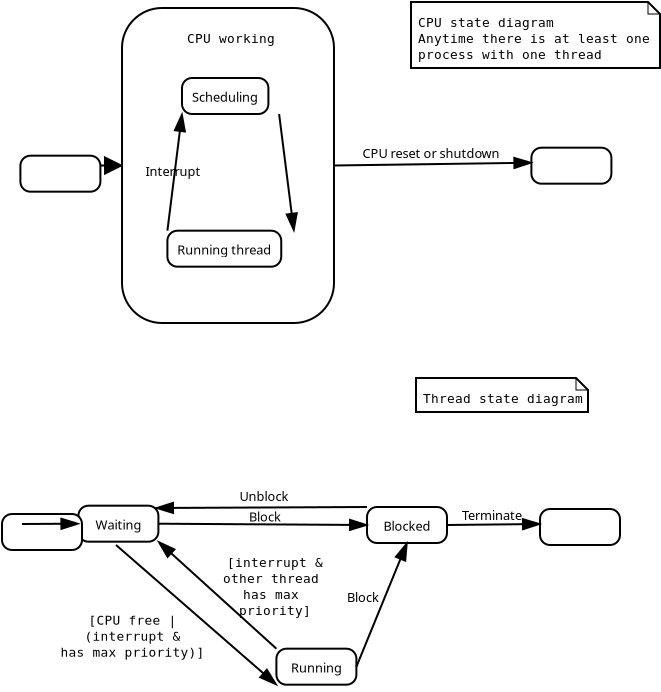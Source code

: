 <?xml version="1.0" encoding="UTF-8"?>
<dia:diagram xmlns:dia="http://www.lysator.liu.se/~alla/dia/"><dia:layer name="Background" visible="true"><dia:object type="Standard - Box" version="0" id="O0"><dia:attribute name="obj_pos"><dia:point val="10.4,1.2"/></dia:attribute><dia:attribute name="obj_bb"><dia:rectangle val="10.35,1.15;21.05,17"/></dia:attribute><dia:attribute name="elem_corner"><dia:point val="10.4,1.2"/></dia:attribute><dia:attribute name="elem_width"><dia:real val="10.6"/></dia:attribute><dia:attribute name="elem_height"><dia:real val="15.75"/></dia:attribute><dia:attribute name="show_background"><dia:boolean val="true"/></dia:attribute><dia:attribute name="corner_radius"><dia:real val="2"/></dia:attribute></dia:object><dia:object type="Standard - Line" version="0" id="O1"><dia:attribute name="obj_pos"><dia:point val="6.32,9.085"/></dia:attribute><dia:attribute name="obj_bb"><dia:rectangle val="6.27,8.275;10.452,9.875"/></dia:attribute><dia:attribute name="conn_endpoints"><dia:point val="6.32,9.085"/><dia:point val="10.4,9.075"/></dia:attribute><dia:attribute name="numcp"><dia:int val="1"/></dia:attribute><dia:attribute name="end_arrow"><dia:enum val="3"/></dia:attribute><dia:attribute name="end_arrow_length"><dia:real val="0.8"/></dia:attribute><dia:attribute name="end_arrow_width"><dia:real val="0.8"/></dia:attribute><dia:connections><dia:connection handle="0" to="O3" connection="4"/><dia:connection handle="1" to="O0" connection="3"/></dia:connections></dia:object><dia:object type="UML - State" version="0" id="O2"><dia:attribute name="obj_pos"><dia:point val="13.4,4.7"/></dia:attribute><dia:attribute name="obj_bb"><dia:rectangle val="13.4,4.7;18.255,6.5"/></dia:attribute><dia:attribute name="elem_corner"><dia:point val="13.4,4.7"/></dia:attribute><dia:attribute name="elem_width"><dia:real val="4.854"/></dia:attribute><dia:attribute name="elem_height"><dia:real val="1.8"/></dia:attribute><dia:attribute name="state_type"><dia:enum val="0"/></dia:attribute><dia:attribute name="text"><dia:composite type="text"><dia:attribute name="string"><dia:string>#Scheduling#</dia:string></dia:attribute><dia:attribute name="font"><dia:font name="Helvetica"/></dia:attribute><dia:attribute name="height"><dia:real val="0.8"/></dia:attribute><dia:attribute name="pos"><dia:point val="15.827,5.84"/></dia:attribute><dia:attribute name="color"><dia:color val="#000000"/></dia:attribute><dia:attribute name="alignment"><dia:enum val="1"/></dia:attribute></dia:composite></dia:attribute></dia:object><dia:object type="UML - State" version="0" id="O3"><dia:attribute name="obj_pos"><dia:point val="5.32,8.585"/></dia:attribute><dia:attribute name="obj_bb"><dia:rectangle val="5.32,8.585;6.32,9.585"/></dia:attribute><dia:attribute name="elem_corner"><dia:point val="5.32,8.585"/></dia:attribute><dia:attribute name="elem_width"><dia:real val="1"/></dia:attribute><dia:attribute name="elem_height"><dia:real val="1"/></dia:attribute><dia:attribute name="state_type"><dia:enum val="1"/></dia:attribute><dia:attribute name="text"><dia:composite type="text"><dia:attribute name="string"><dia:string>##</dia:string></dia:attribute><dia:attribute name="font"><dia:font name="Helvetica"/></dia:attribute><dia:attribute name="height"><dia:real val="0.8"/></dia:attribute><dia:attribute name="pos"><dia:point val="6.62,11.675"/></dia:attribute><dia:attribute name="color"><dia:color val="#000000"/></dia:attribute><dia:attribute name="alignment"><dia:enum val="1"/></dia:attribute></dia:composite></dia:attribute></dia:object><dia:object type="UML - State" version="0" id="O4"><dia:attribute name="obj_pos"><dia:point val="30.87,8.185"/></dia:attribute><dia:attribute name="obj_bb"><dia:rectangle val="30.87,8.185;32.37,9.685"/></dia:attribute><dia:attribute name="elem_corner"><dia:point val="30.87,8.185"/></dia:attribute><dia:attribute name="elem_width"><dia:real val="1.5"/></dia:attribute><dia:attribute name="elem_height"><dia:real val="1.5"/></dia:attribute><dia:attribute name="state_type"><dia:enum val="2"/></dia:attribute><dia:attribute name="text"><dia:composite type="text"><dia:attribute name="string"><dia:string>##</dia:string></dia:attribute><dia:attribute name="font"><dia:font name="Helvetica"/></dia:attribute><dia:attribute name="height"><dia:real val="0.8"/></dia:attribute><dia:attribute name="pos"><dia:point val="32.87,9.325"/></dia:attribute><dia:attribute name="color"><dia:color val="#000000"/></dia:attribute><dia:attribute name="alignment"><dia:enum val="1"/></dia:attribute></dia:composite></dia:attribute></dia:object><dia:object type="UML - State" version="0" id="O5"><dia:attribute name="obj_pos"><dia:point val="12.67,12.335"/></dia:attribute><dia:attribute name="obj_bb"><dia:rectangle val="12.67,12.335;18.994,14.135"/></dia:attribute><dia:attribute name="elem_corner"><dia:point val="12.67,12.335"/></dia:attribute><dia:attribute name="elem_width"><dia:real val="6.324"/></dia:attribute><dia:attribute name="elem_height"><dia:real val="1.8"/></dia:attribute><dia:attribute name="state_type"><dia:enum val="0"/></dia:attribute><dia:attribute name="text"><dia:composite type="text"><dia:attribute name="string"><dia:string>#Running thread#</dia:string></dia:attribute><dia:attribute name="font"><dia:font name="Helvetica"/></dia:attribute><dia:attribute name="height"><dia:real val="0.8"/></dia:attribute><dia:attribute name="pos"><dia:point val="15.832,13.475"/></dia:attribute><dia:attribute name="color"><dia:color val="#000000"/></dia:attribute><dia:attribute name="alignment"><dia:enum val="1"/></dia:attribute></dia:composite></dia:attribute></dia:object><dia:object type="Standard - Text" version="0" id="O6"><dia:attribute name="obj_pos"><dia:point val="15.85,2.95"/></dia:attribute><dia:attribute name="obj_bb"><dia:rectangle val="13.14,2.352;18.561,3.152"/></dia:attribute><dia:attribute name="text"><dia:composite type="text"><dia:attribute name="string"><dia:string>#CPU working#</dia:string></dia:attribute><dia:attribute name="font"><dia:font name="Courier"/></dia:attribute><dia:attribute name="height"><dia:real val="0.8"/></dia:attribute><dia:attribute name="pos"><dia:point val="15.85,2.95"/></dia:attribute><dia:attribute name="color"><dia:color val="#000000"/></dia:attribute><dia:attribute name="alignment"><dia:enum val="1"/></dia:attribute></dia:composite></dia:attribute></dia:object><dia:object type="UML - Message" version="0" id="O7"><dia:attribute name="obj_pos"><dia:point val="18.255,6.5"/></dia:attribute><dia:attribute name="obj_bb"><dia:rectangle val="18.199,6.444;19.397,12.435"/></dia:attribute><dia:attribute name="conn_endpoints"><dia:point val="18.255,6.5"/><dia:point val="18.994,12.335"/></dia:attribute><dia:attribute name="text"><dia:string>##</dia:string></dia:attribute><dia:attribute name="type"><dia:enum val="0"/></dia:attribute><dia:attribute name="text_pos"><dia:point val="18.6,9.35"/></dia:attribute><dia:connections><dia:connection handle="0" to="O2" connection="7"/><dia:connection handle="1" to="O5" connection="2"/></dia:connections></dia:object><dia:object type="UML - Message" version="0" id="O8"><dia:attribute name="obj_pos"><dia:point val="12.67,12.335"/></dia:attribute><dia:attribute name="obj_bb"><dia:rectangle val="11.494,6.401;14.406,12.391"/></dia:attribute><dia:attribute name="conn_endpoints"><dia:point val="12.67,12.335"/><dia:point val="13.4,6.5"/></dia:attribute><dia:attribute name="text"><dia:string>#Interrupt#</dia:string></dia:attribute><dia:attribute name="type"><dia:enum val="0"/></dia:attribute><dia:attribute name="text_pos"><dia:point val="12.95,9.6"/></dia:attribute><dia:connections><dia:connection handle="0" to="O5" connection="0"/><dia:connection handle="1" to="O2" connection="5"/></dia:connections></dia:object><dia:object type="UML - State" version="0" id="O9"><dia:attribute name="obj_pos"><dia:point val="8.22,26.085"/></dia:attribute><dia:attribute name="obj_bb"><dia:rectangle val="8.22,26.085;12.22,27.885"/></dia:attribute><dia:attribute name="elem_corner"><dia:point val="8.22,26.085"/></dia:attribute><dia:attribute name="elem_width"><dia:real val="4"/></dia:attribute><dia:attribute name="elem_height"><dia:real val="1.8"/></dia:attribute><dia:attribute name="state_type"><dia:enum val="0"/></dia:attribute><dia:attribute name="text"><dia:composite type="text"><dia:attribute name="string"><dia:string>#Waiting#</dia:string></dia:attribute><dia:attribute name="font"><dia:font name="Helvetica"/></dia:attribute><dia:attribute name="height"><dia:real val="0.8"/></dia:attribute><dia:attribute name="pos"><dia:point val="10.22,27.225"/></dia:attribute><dia:attribute name="color"><dia:color val="#000000"/></dia:attribute><dia:attribute name="alignment"><dia:enum val="1"/></dia:attribute></dia:composite></dia:attribute></dia:object><dia:object type="UML - Note" version="0" id="O10"><dia:attribute name="obj_pos"><dia:point val="24.85,0.9"/></dia:attribute><dia:attribute name="obj_bb"><dia:rectangle val="24.8,0.85;40.584,4.25"/></dia:attribute><dia:attribute name="elem_corner"><dia:point val="24.85,0.9"/></dia:attribute><dia:attribute name="elem_width"><dia:real val="15.684"/></dia:attribute><dia:attribute name="elem_height"><dia:real val="3.3"/></dia:attribute><dia:attribute name="text"><dia:composite type="text"><dia:attribute name="string"><dia:string>#CPU state diagram
Anytime there is at least one 
process with one thread#</dia:string></dia:attribute><dia:attribute name="font"><dia:font name="Courier"/></dia:attribute><dia:attribute name="height"><dia:real val="0.8"/></dia:attribute><dia:attribute name="pos"><dia:point val="25.2,2.148"/></dia:attribute><dia:attribute name="color"><dia:color val="#000000"/></dia:attribute><dia:attribute name="alignment"><dia:enum val="0"/></dia:attribute></dia:composite></dia:attribute></dia:object><dia:object type="UML - Note" version="0" id="O11"><dia:attribute name="obj_pos"><dia:point val="25.1,19.7"/></dia:attribute><dia:attribute name="obj_bb"><dia:rectangle val="25.05,19.65;35.906,21.45"/></dia:attribute><dia:attribute name="elem_corner"><dia:point val="25.1,19.7"/></dia:attribute><dia:attribute name="elem_width"><dia:real val="10.756"/></dia:attribute><dia:attribute name="elem_height"><dia:real val="1.7"/></dia:attribute><dia:attribute name="text"><dia:composite type="text"><dia:attribute name="string"><dia:string>#Thread state diagram#</dia:string></dia:attribute><dia:attribute name="font"><dia:font name="Courier"/></dia:attribute><dia:attribute name="height"><dia:real val="0.8"/></dia:attribute><dia:attribute name="pos"><dia:point val="25.45,20.948"/></dia:attribute><dia:attribute name="color"><dia:color val="#000000"/></dia:attribute><dia:attribute name="alignment"><dia:enum val="0"/></dia:attribute></dia:composite></dia:attribute></dia:object><dia:object type="UML - State" version="0" id="O12"><dia:attribute name="obj_pos"><dia:point val="18.12,33.235"/></dia:attribute><dia:attribute name="obj_bb"><dia:rectangle val="18.12,33.235;22.12,35.035"/></dia:attribute><dia:attribute name="elem_corner"><dia:point val="18.12,33.235"/></dia:attribute><dia:attribute name="elem_width"><dia:real val="4"/></dia:attribute><dia:attribute name="elem_height"><dia:real val="1.8"/></dia:attribute><dia:attribute name="state_type"><dia:enum val="0"/></dia:attribute><dia:attribute name="text"><dia:composite type="text"><dia:attribute name="string"><dia:string>#Running#</dia:string></dia:attribute><dia:attribute name="font"><dia:font name="Helvetica"/></dia:attribute><dia:attribute name="height"><dia:real val="0.8"/></dia:attribute><dia:attribute name="pos"><dia:point val="20.12,34.375"/></dia:attribute><dia:attribute name="color"><dia:color val="#000000"/></dia:attribute><dia:attribute name="alignment"><dia:enum val="1"/></dia:attribute></dia:composite></dia:attribute></dia:object><dia:object type="UML - Message" version="0" id="O13"><dia:attribute name="obj_pos"><dia:point val="21,9.075"/></dia:attribute><dia:attribute name="obj_bb"><dia:rectangle val="20.949,8.06;30.926,9.336"/></dia:attribute><dia:attribute name="conn_endpoints"><dia:point val="21,9.075"/><dia:point val="30.87,8.935"/></dia:attribute><dia:attribute name="text"><dia:string>#CPU reset or shutdown#</dia:string></dia:attribute><dia:attribute name="type"><dia:enum val="0"/></dia:attribute><dia:attribute name="text_pos"><dia:point val="25.85,8.7"/></dia:attribute><dia:connections><dia:connection handle="0" to="O0" connection="4"/><dia:connection handle="1" to="O4" connection="3"/></dia:connections></dia:object><dia:object type="UML - State" version="0" id="O14"><dia:attribute name="obj_pos"><dia:point val="22.65,26.15"/></dia:attribute><dia:attribute name="obj_bb"><dia:rectangle val="22.65,26.15;26.65,27.95"/></dia:attribute><dia:attribute name="elem_corner"><dia:point val="22.65,26.15"/></dia:attribute><dia:attribute name="elem_width"><dia:real val="4"/></dia:attribute><dia:attribute name="elem_height"><dia:real val="1.8"/></dia:attribute><dia:attribute name="state_type"><dia:enum val="0"/></dia:attribute><dia:attribute name="text"><dia:composite type="text"><dia:attribute name="string"><dia:string>#Blocked#</dia:string></dia:attribute><dia:attribute name="font"><dia:font name="Helvetica"/></dia:attribute><dia:attribute name="height"><dia:real val="0.8"/></dia:attribute><dia:attribute name="pos"><dia:point val="24.65,27.29"/></dia:attribute><dia:attribute name="color"><dia:color val="#000000"/></dia:attribute><dia:attribute name="alignment"><dia:enum val="1"/></dia:attribute></dia:composite></dia:attribute></dia:object><dia:object type="UML - State" version="0" id="O15"><dia:attribute name="obj_pos"><dia:point val="31.3,26.25"/></dia:attribute><dia:attribute name="obj_bb"><dia:rectangle val="31.3,26.25;32.8,27.75"/></dia:attribute><dia:attribute name="elem_corner"><dia:point val="31.3,26.25"/></dia:attribute><dia:attribute name="elem_width"><dia:real val="1.5"/></dia:attribute><dia:attribute name="elem_height"><dia:real val="1.5"/></dia:attribute><dia:attribute name="state_type"><dia:enum val="2"/></dia:attribute><dia:attribute name="text"><dia:composite type="text"><dia:attribute name="string"><dia:string>##</dia:string></dia:attribute><dia:attribute name="font"><dia:font name="Helvetica"/></dia:attribute><dia:attribute name="height"><dia:real val="0.8"/></dia:attribute><dia:attribute name="pos"><dia:point val="33.3,27.39"/></dia:attribute><dia:attribute name="color"><dia:color val="#000000"/></dia:attribute><dia:attribute name="alignment"><dia:enum val="1"/></dia:attribute></dia:composite></dia:attribute></dia:object><dia:object type="UML - State" version="0" id="O16"><dia:attribute name="obj_pos"><dia:point val="4.4,26.5"/></dia:attribute><dia:attribute name="obj_bb"><dia:rectangle val="4.4,26.5;5.4,27.5"/></dia:attribute><dia:attribute name="elem_corner"><dia:point val="4.4,26.5"/></dia:attribute><dia:attribute name="elem_width"><dia:real val="1"/></dia:attribute><dia:attribute name="elem_height"><dia:real val="1"/></dia:attribute><dia:attribute name="state_type"><dia:enum val="1"/></dia:attribute><dia:attribute name="text"><dia:composite type="text"><dia:attribute name="string"><dia:string>##</dia:string></dia:attribute><dia:attribute name="font"><dia:font name="Helvetica"/></dia:attribute><dia:attribute name="height"><dia:real val="0.8"/></dia:attribute><dia:attribute name="pos"><dia:point val="6.4,27.64"/></dia:attribute><dia:attribute name="color"><dia:color val="#000000"/></dia:attribute><dia:attribute name="alignment"><dia:enum val="1"/></dia:attribute></dia:composite></dia:attribute></dia:object><dia:object type="UML - Message" version="0" id="O17"><dia:attribute name="obj_pos"><dia:point val="5.4,27"/></dia:attribute><dia:attribute name="obj_bb"><dia:rectangle val="5.35,26.352;8.272,27.385"/></dia:attribute><dia:attribute name="conn_endpoints"><dia:point val="5.4,27"/><dia:point val="8.22,26.985"/></dia:attribute><dia:attribute name="text"><dia:string>##</dia:string></dia:attribute><dia:attribute name="type"><dia:enum val="0"/></dia:attribute><dia:attribute name="text_pos"><dia:point val="6.66,26.992"/></dia:attribute><dia:connections><dia:connection handle="0" to="O16" connection="4"/><dia:connection handle="1" to="O9" connection="3"/></dia:connections></dia:object><dia:object type="UML - Message" version="0" id="O18"><dia:attribute name="obj_pos"><dia:point val="26.65,27.05"/></dia:attribute><dia:attribute name="obj_bb"><dia:rectangle val="26.6,26.16;31.354,27.401"/></dia:attribute><dia:attribute name="conn_endpoints"><dia:point val="26.65,27.05"/><dia:point val="31.3,27"/></dia:attribute><dia:attribute name="text"><dia:string>#Terminate#</dia:string></dia:attribute><dia:attribute name="type"><dia:enum val="0"/></dia:attribute><dia:attribute name="text_pos"><dia:point val="28.9,26.8"/></dia:attribute><dia:connections><dia:connection handle="0" to="O14" connection="4"/><dia:connection handle="1" to="O15" connection="3"/></dia:connections></dia:object><dia:object type="UML - Message" version="0" id="O19"><dia:attribute name="obj_pos"><dia:point val="22.12,34.135"/></dia:attribute><dia:attribute name="obj_bb"><dia:rectangle val="21.491,27.752;25.039,34.2"/></dia:attribute><dia:attribute name="conn_endpoints"><dia:point val="22.12,34.135"/><dia:point val="24.65,27.95"/></dia:attribute><dia:attribute name="text"><dia:string>#Block#</dia:string></dia:attribute><dia:attribute name="type"><dia:enum val="0"/></dia:attribute><dia:attribute name="text_pos"><dia:point val="22.45,30.9"/></dia:attribute><dia:connections><dia:connection handle="0" to="O12" connection="4"/><dia:connection handle="1" to="O14" connection="6"/></dia:connections></dia:object><dia:object type="UML - Message" version="0" id="O20"><dia:attribute name="obj_pos"><dia:point val="10.1,28.05"/></dia:attribute><dia:attribute name="obj_bb"><dia:rectangle val="10.03,27.98;18.421,35.37"/></dia:attribute><dia:attribute name="conn_endpoints"><dia:point val="10.1,28.05"/><dia:point val="18.12,35.035"/></dia:attribute><dia:attribute name="text"><dia:string>##</dia:string></dia:attribute><dia:attribute name="type"><dia:enum val="0"/></dia:attribute><dia:attribute name="text_pos"><dia:point val="14.1,31.55"/></dia:attribute><dia:connections><dia:connection handle="1" to="O12" connection="5"/></dia:connections></dia:object><dia:object type="UML - Message" version="0" id="O21"><dia:attribute name="obj_pos"><dia:point val="22.65,26.15"/></dia:attribute><dia:attribute name="obj_bb"><dia:rectangle val="12.048,25.21;22.7,26.6"/></dia:attribute><dia:attribute name="conn_endpoints"><dia:point val="22.65,26.15"/><dia:point val="12.1,26.2"/></dia:attribute><dia:attribute name="text"><dia:string>#Unblock#</dia:string></dia:attribute><dia:attribute name="type"><dia:enum val="0"/></dia:attribute><dia:attribute name="text_pos"><dia:point val="17.5,25.85"/></dia:attribute><dia:connections><dia:connection handle="0" to="O14" connection="0"/></dia:connections></dia:object><dia:object type="UML - Message" version="0" id="O22"><dia:attribute name="obj_pos"><dia:point val="12.22,26.985"/></dia:attribute><dia:attribute name="obj_bb"><dia:rectangle val="12.17,26.23;22.703,27.45"/></dia:attribute><dia:attribute name="conn_endpoints"><dia:point val="12.22,26.985"/><dia:point val="22.65,27.05"/></dia:attribute><dia:attribute name="text"><dia:string>#Block#</dia:string></dia:attribute><dia:attribute name="type"><dia:enum val="0"/></dia:attribute><dia:attribute name="text_pos"><dia:point val="17.55,26.869"/></dia:attribute><dia:connections><dia:connection handle="0" to="O9" connection="4"/><dia:connection handle="1" to="O14" connection="3"/></dia:connections></dia:object><dia:object type="UML - Message" version="0" id="O23"><dia:attribute name="obj_pos"><dia:point val="18.12,33.235"/></dia:attribute><dia:attribute name="obj_bb"><dia:rectangle val="11.914,27.555;18.191,33.306"/></dia:attribute><dia:attribute name="conn_endpoints"><dia:point val="18.12,33.235"/><dia:point val="12.22,27.885"/></dia:attribute><dia:attribute name="text"><dia:string>##</dia:string></dia:attribute><dia:attribute name="type"><dia:enum val="0"/></dia:attribute><dia:attribute name="text_pos"><dia:point val="15.17,30.56"/></dia:attribute><dia:connections><dia:connection handle="0" to="O12" connection="0"/><dia:connection handle="1" to="O9" connection="7"/></dia:connections></dia:object><dia:object type="Standard - Text" version="0" id="O24"><dia:attribute name="obj_pos"><dia:point val="26.35,31.35"/></dia:attribute><dia:attribute name="obj_bb"><dia:rectangle val="26.35,30.752;26.35,31.552"/></dia:attribute><dia:attribute name="text"><dia:composite type="text"><dia:attribute name="string"><dia:string>##</dia:string></dia:attribute><dia:attribute name="font"><dia:font name="Courier"/></dia:attribute><dia:attribute name="height"><dia:real val="0.8"/></dia:attribute><dia:attribute name="pos"><dia:point val="26.35,31.35"/></dia:attribute><dia:attribute name="color"><dia:color val="#000000"/></dia:attribute><dia:attribute name="alignment"><dia:enum val="1"/></dia:attribute></dia:composite></dia:attribute></dia:object><dia:object type="Standard - Text" version="0" id="O25"><dia:attribute name="obj_pos"><dia:point val="18.05,29.15"/></dia:attribute><dia:attribute name="obj_bb"><dia:rectangle val="14.847,28.552;21.253,31.752"/></dia:attribute><dia:attribute name="text"><dia:composite type="text"><dia:attribute name="string"><dia:string>#[interrupt &amp;
other thread 
has max 
priority]#</dia:string></dia:attribute><dia:attribute name="font"><dia:font name="Courier"/></dia:attribute><dia:attribute name="height"><dia:real val="0.8"/></dia:attribute><dia:attribute name="pos"><dia:point val="18.05,29.15"/></dia:attribute><dia:attribute name="color"><dia:color val="#000000"/></dia:attribute><dia:attribute name="alignment"><dia:enum val="1"/></dia:attribute></dia:composite></dia:attribute></dia:object><dia:object type="Standard - Text" version="0" id="O26"><dia:attribute name="obj_pos"><dia:point val="10.92,32.035"/></dia:attribute><dia:attribute name="obj_bb"><dia:rectangle val="6.485,31.437;15.355,33.837"/></dia:attribute><dia:attribute name="text"><dia:composite type="text"><dia:attribute name="string"><dia:string>#[CPU free |
(interrupt &amp;
has max priority)]#</dia:string></dia:attribute><dia:attribute name="font"><dia:font name="Courier"/></dia:attribute><dia:attribute name="height"><dia:real val="0.8"/></dia:attribute><dia:attribute name="pos"><dia:point val="10.92,32.035"/></dia:attribute><dia:attribute name="color"><dia:color val="#000000"/></dia:attribute><dia:attribute name="alignment"><dia:enum val="1"/></dia:attribute></dia:composite></dia:attribute></dia:object></dia:layer></dia:diagram>

